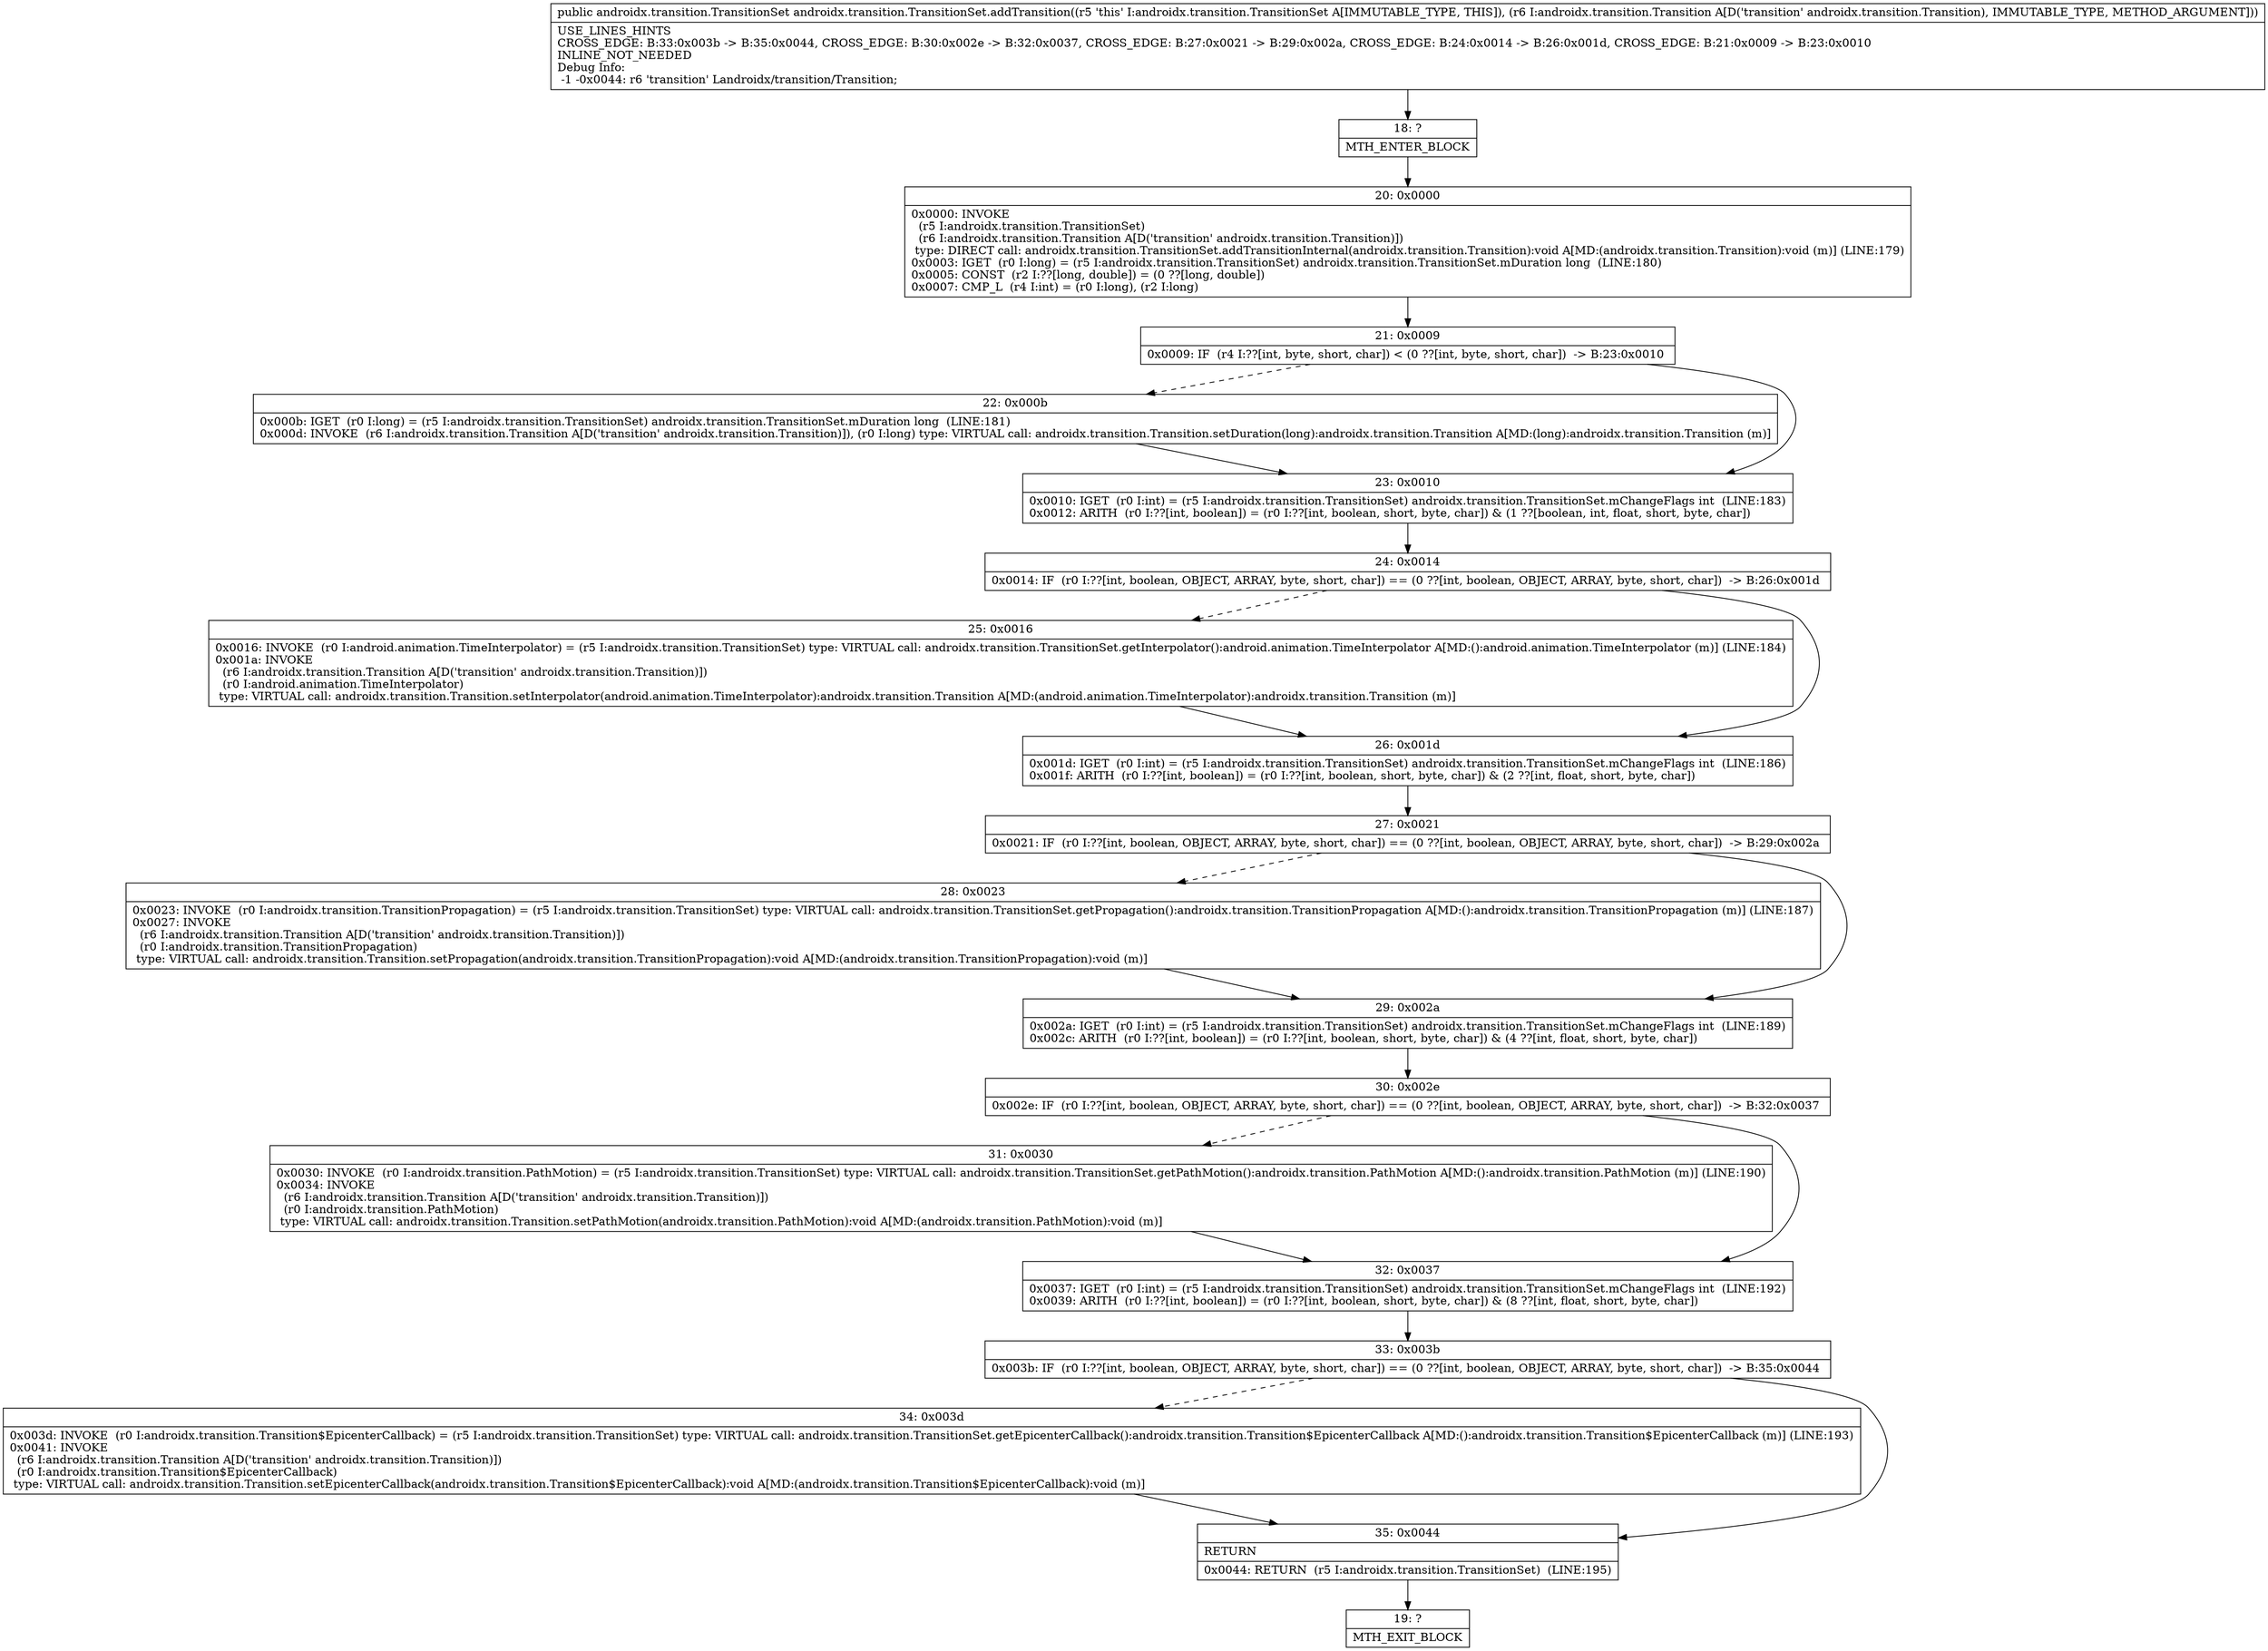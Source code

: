 digraph "CFG forandroidx.transition.TransitionSet.addTransition(Landroidx\/transition\/Transition;)Landroidx\/transition\/TransitionSet;" {
Node_18 [shape=record,label="{18\:\ ?|MTH_ENTER_BLOCK\l}"];
Node_20 [shape=record,label="{20\:\ 0x0000|0x0000: INVOKE  \l  (r5 I:androidx.transition.TransitionSet)\l  (r6 I:androidx.transition.Transition A[D('transition' androidx.transition.Transition)])\l type: DIRECT call: androidx.transition.TransitionSet.addTransitionInternal(androidx.transition.Transition):void A[MD:(androidx.transition.Transition):void (m)] (LINE:179)\l0x0003: IGET  (r0 I:long) = (r5 I:androidx.transition.TransitionSet) androidx.transition.TransitionSet.mDuration long  (LINE:180)\l0x0005: CONST  (r2 I:??[long, double]) = (0 ??[long, double]) \l0x0007: CMP_L  (r4 I:int) = (r0 I:long), (r2 I:long) \l}"];
Node_21 [shape=record,label="{21\:\ 0x0009|0x0009: IF  (r4 I:??[int, byte, short, char]) \< (0 ??[int, byte, short, char])  \-\> B:23:0x0010 \l}"];
Node_22 [shape=record,label="{22\:\ 0x000b|0x000b: IGET  (r0 I:long) = (r5 I:androidx.transition.TransitionSet) androidx.transition.TransitionSet.mDuration long  (LINE:181)\l0x000d: INVOKE  (r6 I:androidx.transition.Transition A[D('transition' androidx.transition.Transition)]), (r0 I:long) type: VIRTUAL call: androidx.transition.Transition.setDuration(long):androidx.transition.Transition A[MD:(long):androidx.transition.Transition (m)]\l}"];
Node_23 [shape=record,label="{23\:\ 0x0010|0x0010: IGET  (r0 I:int) = (r5 I:androidx.transition.TransitionSet) androidx.transition.TransitionSet.mChangeFlags int  (LINE:183)\l0x0012: ARITH  (r0 I:??[int, boolean]) = (r0 I:??[int, boolean, short, byte, char]) & (1 ??[boolean, int, float, short, byte, char]) \l}"];
Node_24 [shape=record,label="{24\:\ 0x0014|0x0014: IF  (r0 I:??[int, boolean, OBJECT, ARRAY, byte, short, char]) == (0 ??[int, boolean, OBJECT, ARRAY, byte, short, char])  \-\> B:26:0x001d \l}"];
Node_25 [shape=record,label="{25\:\ 0x0016|0x0016: INVOKE  (r0 I:android.animation.TimeInterpolator) = (r5 I:androidx.transition.TransitionSet) type: VIRTUAL call: androidx.transition.TransitionSet.getInterpolator():android.animation.TimeInterpolator A[MD:():android.animation.TimeInterpolator (m)] (LINE:184)\l0x001a: INVOKE  \l  (r6 I:androidx.transition.Transition A[D('transition' androidx.transition.Transition)])\l  (r0 I:android.animation.TimeInterpolator)\l type: VIRTUAL call: androidx.transition.Transition.setInterpolator(android.animation.TimeInterpolator):androidx.transition.Transition A[MD:(android.animation.TimeInterpolator):androidx.transition.Transition (m)]\l}"];
Node_26 [shape=record,label="{26\:\ 0x001d|0x001d: IGET  (r0 I:int) = (r5 I:androidx.transition.TransitionSet) androidx.transition.TransitionSet.mChangeFlags int  (LINE:186)\l0x001f: ARITH  (r0 I:??[int, boolean]) = (r0 I:??[int, boolean, short, byte, char]) & (2 ??[int, float, short, byte, char]) \l}"];
Node_27 [shape=record,label="{27\:\ 0x0021|0x0021: IF  (r0 I:??[int, boolean, OBJECT, ARRAY, byte, short, char]) == (0 ??[int, boolean, OBJECT, ARRAY, byte, short, char])  \-\> B:29:0x002a \l}"];
Node_28 [shape=record,label="{28\:\ 0x0023|0x0023: INVOKE  (r0 I:androidx.transition.TransitionPropagation) = (r5 I:androidx.transition.TransitionSet) type: VIRTUAL call: androidx.transition.TransitionSet.getPropagation():androidx.transition.TransitionPropagation A[MD:():androidx.transition.TransitionPropagation (m)] (LINE:187)\l0x0027: INVOKE  \l  (r6 I:androidx.transition.Transition A[D('transition' androidx.transition.Transition)])\l  (r0 I:androidx.transition.TransitionPropagation)\l type: VIRTUAL call: androidx.transition.Transition.setPropagation(androidx.transition.TransitionPropagation):void A[MD:(androidx.transition.TransitionPropagation):void (m)]\l}"];
Node_29 [shape=record,label="{29\:\ 0x002a|0x002a: IGET  (r0 I:int) = (r5 I:androidx.transition.TransitionSet) androidx.transition.TransitionSet.mChangeFlags int  (LINE:189)\l0x002c: ARITH  (r0 I:??[int, boolean]) = (r0 I:??[int, boolean, short, byte, char]) & (4 ??[int, float, short, byte, char]) \l}"];
Node_30 [shape=record,label="{30\:\ 0x002e|0x002e: IF  (r0 I:??[int, boolean, OBJECT, ARRAY, byte, short, char]) == (0 ??[int, boolean, OBJECT, ARRAY, byte, short, char])  \-\> B:32:0x0037 \l}"];
Node_31 [shape=record,label="{31\:\ 0x0030|0x0030: INVOKE  (r0 I:androidx.transition.PathMotion) = (r5 I:androidx.transition.TransitionSet) type: VIRTUAL call: androidx.transition.TransitionSet.getPathMotion():androidx.transition.PathMotion A[MD:():androidx.transition.PathMotion (m)] (LINE:190)\l0x0034: INVOKE  \l  (r6 I:androidx.transition.Transition A[D('transition' androidx.transition.Transition)])\l  (r0 I:androidx.transition.PathMotion)\l type: VIRTUAL call: androidx.transition.Transition.setPathMotion(androidx.transition.PathMotion):void A[MD:(androidx.transition.PathMotion):void (m)]\l}"];
Node_32 [shape=record,label="{32\:\ 0x0037|0x0037: IGET  (r0 I:int) = (r5 I:androidx.transition.TransitionSet) androidx.transition.TransitionSet.mChangeFlags int  (LINE:192)\l0x0039: ARITH  (r0 I:??[int, boolean]) = (r0 I:??[int, boolean, short, byte, char]) & (8 ??[int, float, short, byte, char]) \l}"];
Node_33 [shape=record,label="{33\:\ 0x003b|0x003b: IF  (r0 I:??[int, boolean, OBJECT, ARRAY, byte, short, char]) == (0 ??[int, boolean, OBJECT, ARRAY, byte, short, char])  \-\> B:35:0x0044 \l}"];
Node_34 [shape=record,label="{34\:\ 0x003d|0x003d: INVOKE  (r0 I:androidx.transition.Transition$EpicenterCallback) = (r5 I:androidx.transition.TransitionSet) type: VIRTUAL call: androidx.transition.TransitionSet.getEpicenterCallback():androidx.transition.Transition$EpicenterCallback A[MD:():androidx.transition.Transition$EpicenterCallback (m)] (LINE:193)\l0x0041: INVOKE  \l  (r6 I:androidx.transition.Transition A[D('transition' androidx.transition.Transition)])\l  (r0 I:androidx.transition.Transition$EpicenterCallback)\l type: VIRTUAL call: androidx.transition.Transition.setEpicenterCallback(androidx.transition.Transition$EpicenterCallback):void A[MD:(androidx.transition.Transition$EpicenterCallback):void (m)]\l}"];
Node_35 [shape=record,label="{35\:\ 0x0044|RETURN\l|0x0044: RETURN  (r5 I:androidx.transition.TransitionSet)  (LINE:195)\l}"];
Node_19 [shape=record,label="{19\:\ ?|MTH_EXIT_BLOCK\l}"];
MethodNode[shape=record,label="{public androidx.transition.TransitionSet androidx.transition.TransitionSet.addTransition((r5 'this' I:androidx.transition.TransitionSet A[IMMUTABLE_TYPE, THIS]), (r6 I:androidx.transition.Transition A[D('transition' androidx.transition.Transition), IMMUTABLE_TYPE, METHOD_ARGUMENT]))  | USE_LINES_HINTS\lCROSS_EDGE: B:33:0x003b \-\> B:35:0x0044, CROSS_EDGE: B:30:0x002e \-\> B:32:0x0037, CROSS_EDGE: B:27:0x0021 \-\> B:29:0x002a, CROSS_EDGE: B:24:0x0014 \-\> B:26:0x001d, CROSS_EDGE: B:21:0x0009 \-\> B:23:0x0010\lINLINE_NOT_NEEDED\lDebug Info:\l  \-1 \-0x0044: r6 'transition' Landroidx\/transition\/Transition;\l}"];
MethodNode -> Node_18;Node_18 -> Node_20;
Node_20 -> Node_21;
Node_21 -> Node_22[style=dashed];
Node_21 -> Node_23;
Node_22 -> Node_23;
Node_23 -> Node_24;
Node_24 -> Node_25[style=dashed];
Node_24 -> Node_26;
Node_25 -> Node_26;
Node_26 -> Node_27;
Node_27 -> Node_28[style=dashed];
Node_27 -> Node_29;
Node_28 -> Node_29;
Node_29 -> Node_30;
Node_30 -> Node_31[style=dashed];
Node_30 -> Node_32;
Node_31 -> Node_32;
Node_32 -> Node_33;
Node_33 -> Node_34[style=dashed];
Node_33 -> Node_35;
Node_34 -> Node_35;
Node_35 -> Node_19;
}

